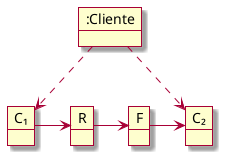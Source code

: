 @startuml

skin rose

object ":Cliente" as client
object "C₁" as C1
object "C₂" as C2
object R
object F

client .down.> C1
C1 -> R
R -> F
F -> C2
C2 <.up. client

@enduml
